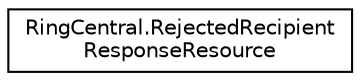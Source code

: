 digraph "Graphical Class Hierarchy"
{
 // LATEX_PDF_SIZE
  edge [fontname="Helvetica",fontsize="10",labelfontname="Helvetica",labelfontsize="10"];
  node [fontname="Helvetica",fontsize="10",shape=record];
  rankdir="LR";
  Node0 [label="RingCentral.RejectedRecipient\lResponseResource",height=0.2,width=0.4,color="black", fillcolor="white", style="filled",URL="$classRingCentral_1_1RejectedRecipientResponseResource.html",tooltip="The rejected recipient details"];
}
